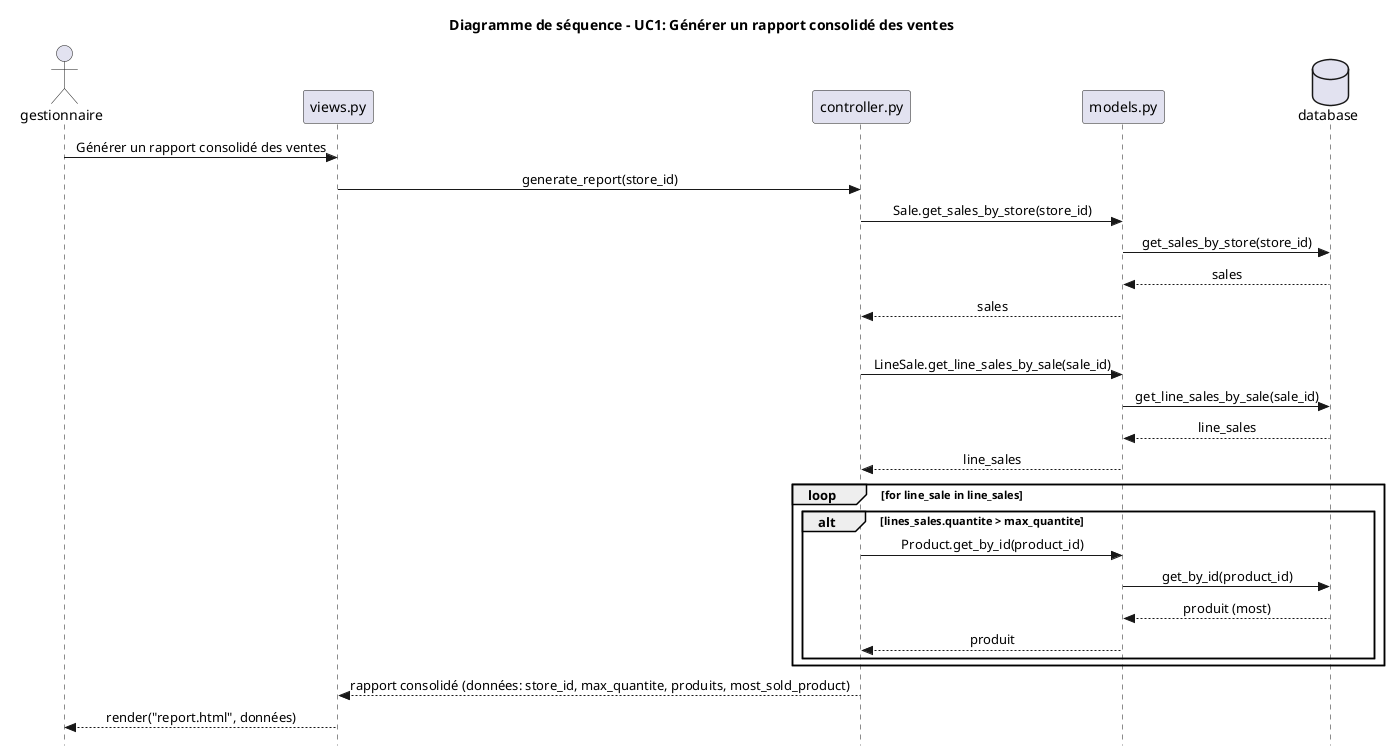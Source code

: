@startuml
skinparam style strictuml
skinparam defaultfontname Verdana
skinparam sequence {
    MessageAlign center
}

title Diagramme de séquence - UC1: Générer un rapport consolidé des ventes

actor gestionnaire as user
participant "views.py" as vue
participant "controller.py" as controller
participant "models.py" as model
database "database" as db

user -> vue : Générer un rapport consolidé des ventes
vue -> controller : generate_report(store_id)
controller -> model : Sale.get_sales_by_store(store_id)
model -> db : get_sales_by_store(store_id)
db --> model : sales
model --> controller: sales
loop for sale in sales
    controller -> model : LineSale.get_line_sales_by_sale(sale_id)
    model -> db : get_line_sales_by_sale(sale_id)
    db --> model : line_sales
    model --> controller: line_sales
    loop for line_sale in line_sales
        alt lines_sales.quantite > max_quantite
            controller -> model : Product.get_by_id(product_id)
            model -> db : get_by_id(product_id)
            db --> model : produit (most)
            model --> controller: produit
    end loop

end loop



controller --> vue : rapport consolidé (données: store_id, max_quantite, produits, most_sold_product)
vue --> user : render("report.html", données)

@enduml